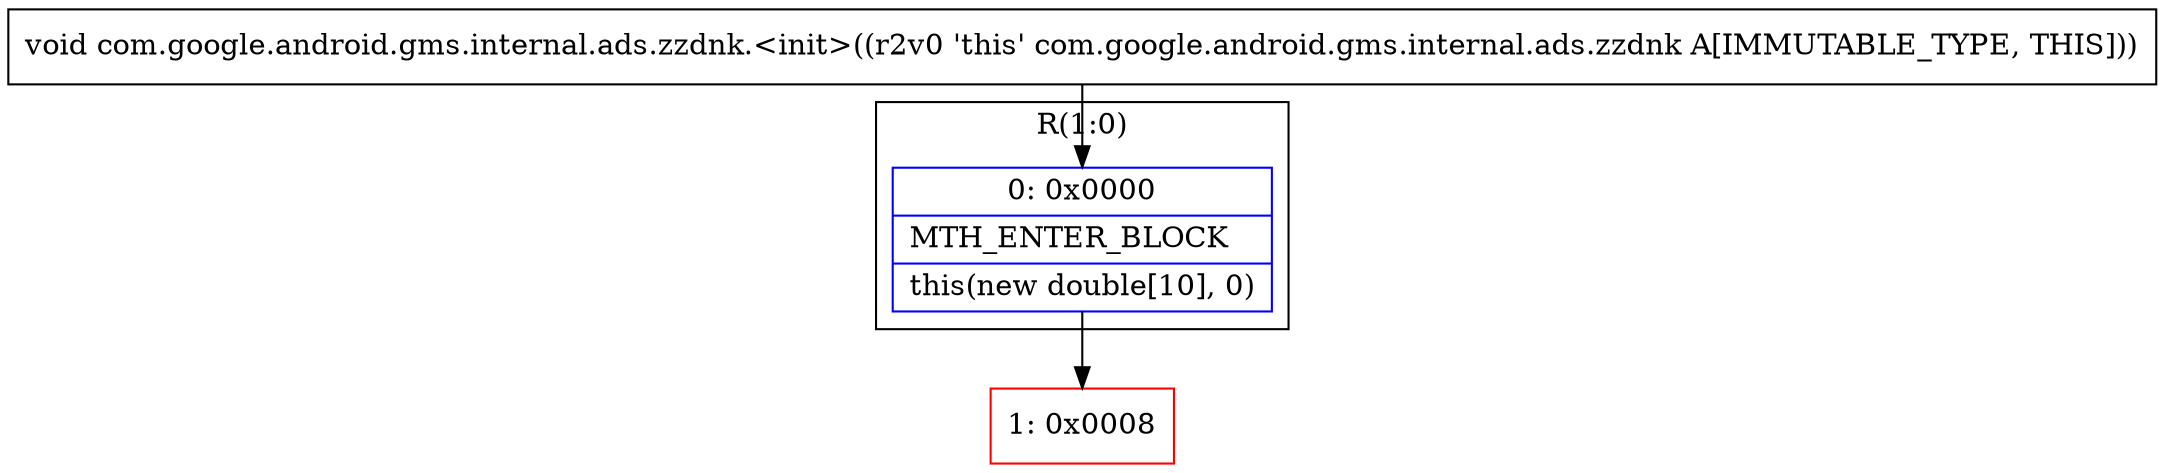 digraph "CFG forcom.google.android.gms.internal.ads.zzdnk.\<init\>()V" {
subgraph cluster_Region_1205476138 {
label = "R(1:0)";
node [shape=record,color=blue];
Node_0 [shape=record,label="{0\:\ 0x0000|MTH_ENTER_BLOCK\l|this(new double[10], 0)\l}"];
}
Node_1 [shape=record,color=red,label="{1\:\ 0x0008}"];
MethodNode[shape=record,label="{void com.google.android.gms.internal.ads.zzdnk.\<init\>((r2v0 'this' com.google.android.gms.internal.ads.zzdnk A[IMMUTABLE_TYPE, THIS])) }"];
MethodNode -> Node_0;
Node_0 -> Node_1;
}


